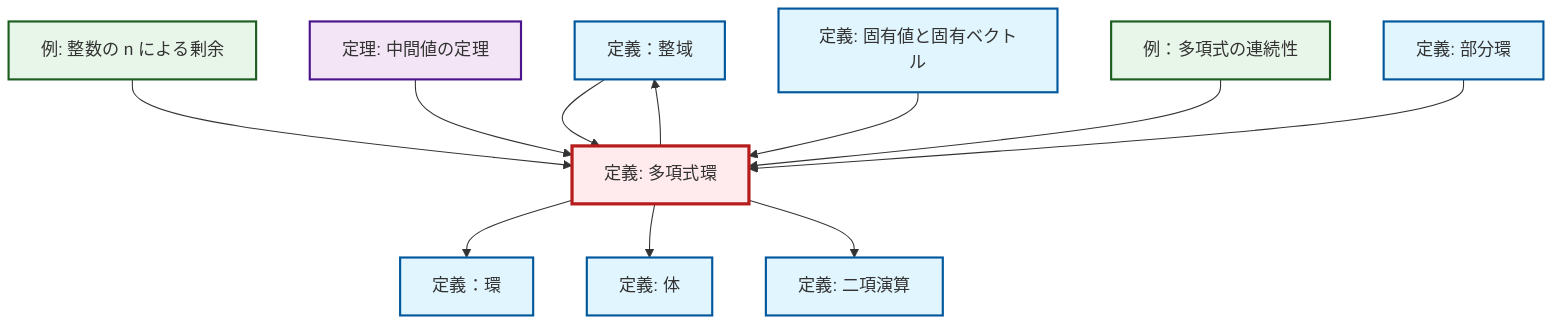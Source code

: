 graph TD
    classDef definition fill:#e1f5fe,stroke:#01579b,stroke-width:2px
    classDef theorem fill:#f3e5f5,stroke:#4a148c,stroke-width:2px
    classDef axiom fill:#fff3e0,stroke:#e65100,stroke-width:2px
    classDef example fill:#e8f5e9,stroke:#1b5e20,stroke-width:2px
    classDef current fill:#ffebee,stroke:#b71c1c,stroke-width:3px
    def-field["定義: 体"]:::definition
    def-ring["定義：環"]:::definition
    def-integral-domain["定義：整域"]:::definition
    def-binary-operation["定義: 二項演算"]:::definition
    ex-polynomial-continuity["例：多項式の連続性"]:::example
    thm-intermediate-value["定理: 中間値の定理"]:::theorem
    def-subring["定義: 部分環"]:::definition
    ex-quotient-integers-mod-n["例: 整数の n による剰余"]:::example
    def-polynomial-ring["定義: 多項式環"]:::definition
    def-eigenvalue-eigenvector["定義: 固有値と固有ベクトル"]:::definition
    def-integral-domain --> def-polynomial-ring
    def-polynomial-ring --> def-ring
    ex-quotient-integers-mod-n --> def-polynomial-ring
    thm-intermediate-value --> def-polynomial-ring
    def-polynomial-ring --> def-field
    def-polynomial-ring --> def-integral-domain
    def-eigenvalue-eigenvector --> def-polynomial-ring
    ex-polynomial-continuity --> def-polynomial-ring
    def-polynomial-ring --> def-binary-operation
    def-subring --> def-polynomial-ring
    class def-polynomial-ring current